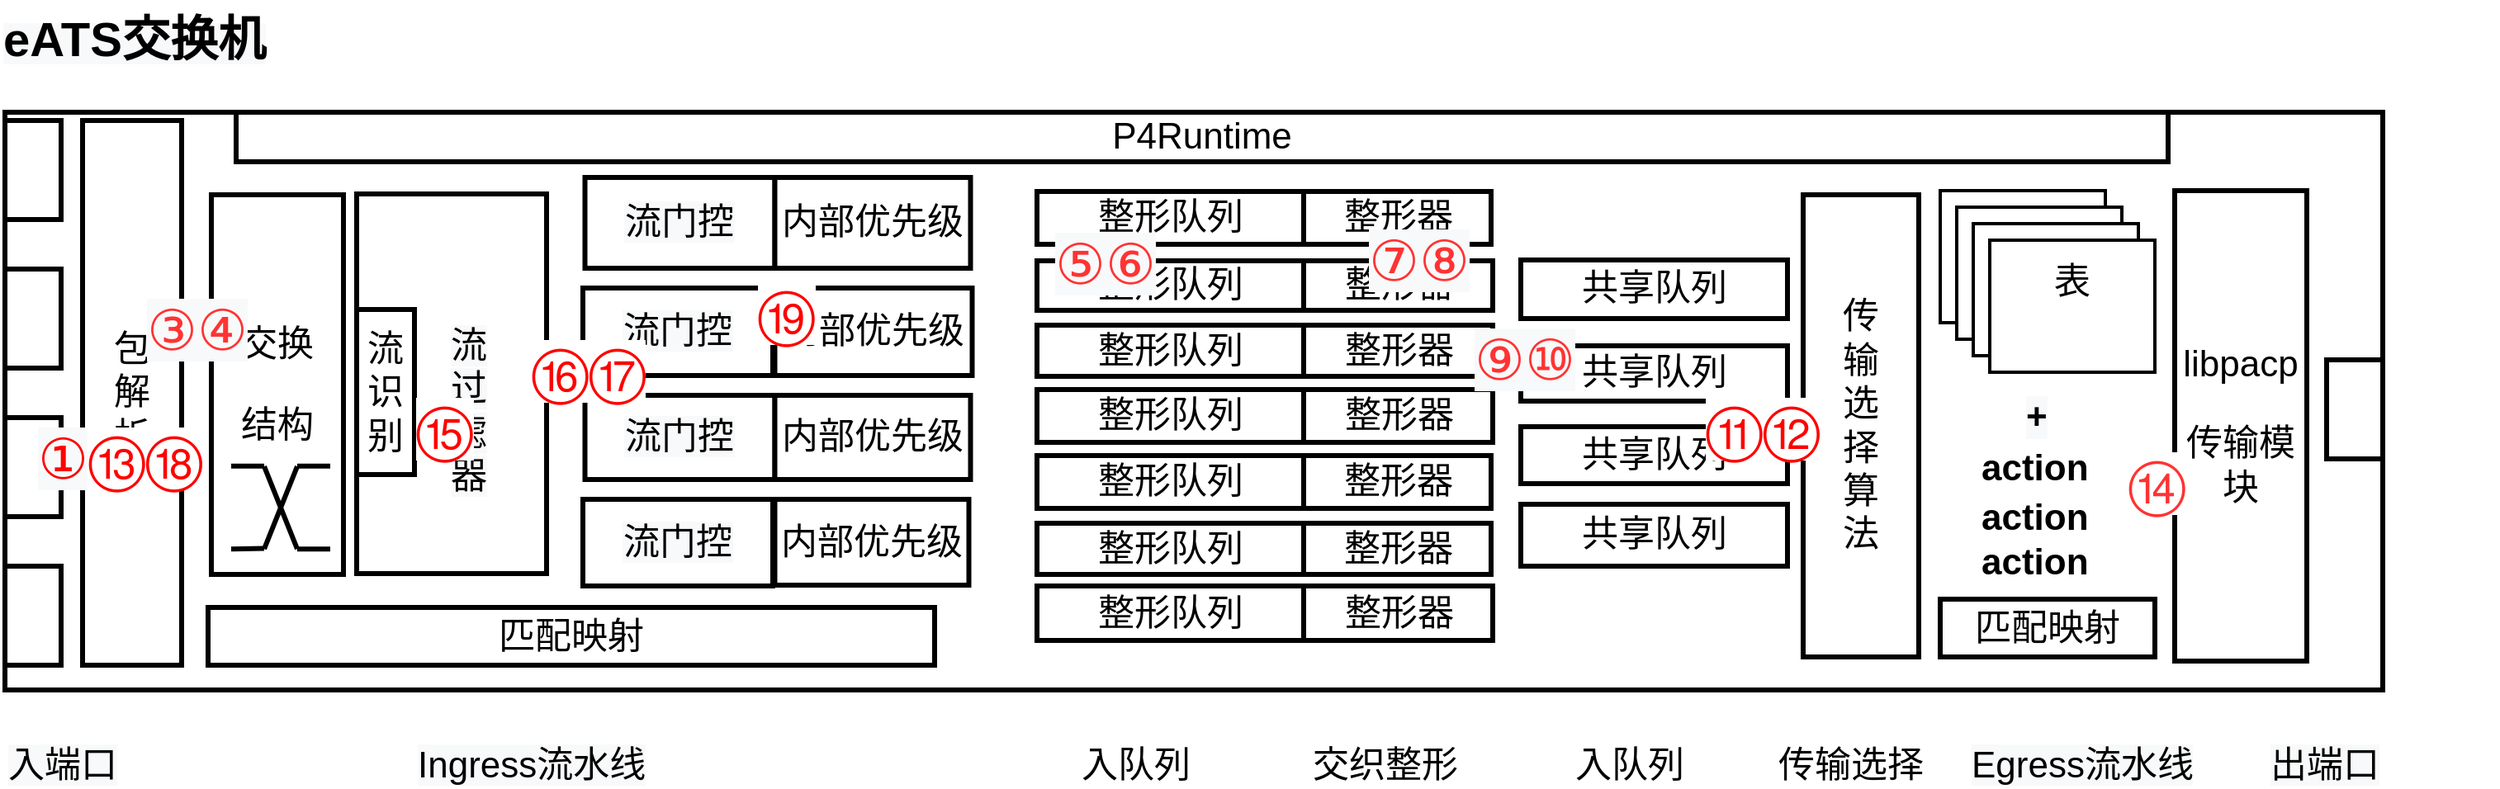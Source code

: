 <mxfile version="14.5.8" type="github">
  <diagram id="jsuLJmR5rs4o9LqcIK-_" name="Page-1">
    <mxGraphModel dx="3562" dy="1863" grid="0" gridSize="10" guides="1" tooltips="1" connect="1" arrows="1" fold="1" page="0" pageScale="1" pageWidth="827" pageHeight="1169" math="0" shadow="0">
      <root>
        <mxCell id="0" />
        <mxCell id="1" parent="0" />
        <mxCell id="bB83kMoUPnMA0FJFA4Ef-15" value="&lt;span style=&quot;color: rgb(0, 0, 0); font-family: helvetica; font-size: 22px; font-style: normal; font-weight: 400; letter-spacing: normal; text-align: center; text-indent: 0px; text-transform: none; word-spacing: 0px; background-color: rgb(248, 249, 250); display: inline; float: none;&quot;&gt;Ingress流水线&lt;/span&gt;" style="text;whiteSpace=wrap;html=1;fontSize=22;" parent="1" vertex="1">
          <mxGeometry x="-1576" y="-596" width="187" height="30" as="geometry" />
        </mxCell>
        <mxCell id="bB83kMoUPnMA0FJFA4Ef-22" value="&lt;span style=&quot;color: rgb(0, 0, 0); font-family: helvetica; font-size: 22px; font-style: normal; font-weight: 400; letter-spacing: normal; text-align: center; text-indent: 0px; text-transform: none; word-spacing: 0px; background-color: rgb(248, 249, 250); display: inline; float: none;&quot;&gt;Egress流水线&lt;/span&gt;" style="text;whiteSpace=wrap;html=1;fontSize=22;" parent="1" vertex="1">
          <mxGeometry x="-635" y="-596" width="140" height="30" as="geometry" />
        </mxCell>
        <mxCell id="bB83kMoUPnMA0FJFA4Ef-47" value="&lt;div style=&quot;text-align: center; font-size: 22px;&quot;&gt;&lt;span style=&quot;font-size: 22px;&quot;&gt;&lt;font face=&quot;helvetica&quot; style=&quot;font-size: 22px;&quot;&gt;交织整形&lt;/font&gt;&lt;/span&gt;&lt;/div&gt;" style="text;whiteSpace=wrap;html=1;fontSize=22;" parent="1" vertex="1">
          <mxGeometry x="-1034" y="-596" width="140" height="30" as="geometry" />
        </mxCell>
        <mxCell id="bB83kMoUPnMA0FJFA4Ef-48" value="&lt;div style=&quot;text-align: center; font-size: 22px;&quot;&gt;&lt;span style=&quot;font-size: 22px;&quot;&gt;&lt;font face=&quot;helvetica&quot; style=&quot;font-size: 22px;&quot;&gt;入队列&lt;/font&gt;&lt;/span&gt;&lt;/div&gt;" style="text;whiteSpace=wrap;html=1;fontSize=22;" parent="1" vertex="1">
          <mxGeometry x="-1174" y="-596" width="140" height="30" as="geometry" />
        </mxCell>
        <mxCell id="bB83kMoUPnMA0FJFA4Ef-57" value="&lt;span style=&quot;color: rgb(0, 0, 0); font-family: helvetica; font-size: 22px; font-style: normal; font-weight: 400; letter-spacing: normal; text-align: center; text-indent: 0px; text-transform: none; word-spacing: 0px; background-color: rgb(248, 249, 250); display: inline; float: none;&quot;&gt;入端口&lt;/span&gt;" style="text;whiteSpace=wrap;html=1;fontSize=22;" parent="1" vertex="1">
          <mxGeometry x="-1824" y="-596" width="140" height="30" as="geometry" />
        </mxCell>
        <mxCell id="bB83kMoUPnMA0FJFA4Ef-71" value="&lt;div style=&quot;text-align: center; font-size: 22px;&quot;&gt;&lt;span style=&quot;font-size: 22px;&quot;&gt;&lt;font face=&quot;helvetica&quot; style=&quot;font-size: 22px;&quot;&gt;入队列&lt;/font&gt;&lt;/span&gt;&lt;/div&gt;" style="text;whiteSpace=wrap;html=1;fontSize=22;" parent="1" vertex="1">
          <mxGeometry x="-875" y="-596" width="140" height="30" as="geometry" />
        </mxCell>
        <mxCell id="bB83kMoUPnMA0FJFA4Ef-72" value="&lt;div style=&quot;text-align: center; font-size: 22px;&quot;&gt;&lt;span style=&quot;font-size: 22px;&quot;&gt;&lt;font face=&quot;helvetica&quot; style=&quot;font-size: 22px;&quot;&gt;传输选择&lt;/font&gt;&lt;/span&gt;&lt;/div&gt;" style="text;whiteSpace=wrap;html=1;fontSize=22;" parent="1" vertex="1">
          <mxGeometry x="-752" y="-596" width="140" height="30" as="geometry" />
        </mxCell>
        <mxCell id="ybc6QjxLgUbiF4knrBpF-1" value="" style="rounded=0;whiteSpace=wrap;html=1;strokeWidth=3;fontSize=22;" vertex="1" parent="1">
          <mxGeometry x="-1824" y="-972" width="1440" height="350" as="geometry" />
        </mxCell>
        <mxCell id="ybc6QjxLgUbiF4knrBpF-2" value="" style="rounded=0;whiteSpace=wrap;html=1;strokeWidth=3;fontSize=22;" vertex="1" parent="1">
          <mxGeometry x="-1824" y="-967" width="34" height="60" as="geometry" />
        </mxCell>
        <mxCell id="ybc6QjxLgUbiF4knrBpF-3" value="" style="rounded=0;whiteSpace=wrap;html=1;strokeWidth=3;fontSize=22;" vertex="1" parent="1">
          <mxGeometry x="-1824" y="-877" width="34" height="60" as="geometry" />
        </mxCell>
        <mxCell id="ybc6QjxLgUbiF4knrBpF-4" value="" style="rounded=0;whiteSpace=wrap;html=1;strokeWidth=3;fontSize=22;" vertex="1" parent="1">
          <mxGeometry x="-1824" y="-787" width="34" height="60" as="geometry" />
        </mxCell>
        <mxCell id="ybc6QjxLgUbiF4knrBpF-5" value="" style="rounded=0;whiteSpace=wrap;html=1;strokeWidth=3;fontSize=22;" vertex="1" parent="1">
          <mxGeometry x="-1824" y="-697" width="34" height="60" as="geometry" />
        </mxCell>
        <mxCell id="ybc6QjxLgUbiF4knrBpF-6" value="" style="rounded=0;whiteSpace=wrap;html=1;strokeWidth=3;fontSize=22;" vertex="1" parent="1">
          <mxGeometry x="-418" y="-822" width="34" height="60" as="geometry" />
        </mxCell>
        <mxCell id="ybc6QjxLgUbiF4knrBpF-7" value="&lt;blockquote style=&quot;font-size: 22px;&quot;&gt;&lt;font style=&quot;font-size: 22px;&quot;&gt;包解析&lt;/font&gt;&lt;/blockquote&gt;" style="rounded=0;whiteSpace=wrap;html=1;strokeWidth=3;fontSize=22;" vertex="1" parent="1">
          <mxGeometry x="-1777" y="-967" width="60" height="330" as="geometry" />
        </mxCell>
        <mxCell id="ybc6QjxLgUbiF4knrBpF-8" value="&lt;p style=&quot;font-size: 22px;&quot;&gt;&lt;font style=&quot;font-size: 22px;&quot;&gt;匹配映射&lt;/font&gt;&lt;/p&gt;" style="rounded=0;whiteSpace=wrap;html=1;strokeWidth=3;fontSize=22;" vertex="1" parent="1">
          <mxGeometry x="-1701" y="-672" width="440" height="35" as="geometry" />
        </mxCell>
        <mxCell id="ybc6QjxLgUbiF4knrBpF-9" value="&lt;blockquote style=&quot;font-size: 22px;&quot;&gt;&lt;br style=&quot;font-size: 22px;&quot;&gt;&lt;/blockquote&gt;" style="rounded=0;whiteSpace=wrap;html=1;strokeWidth=3;fontSize=22;" vertex="1" parent="1">
          <mxGeometry x="-1611" y="-922.5" width="115" height="230" as="geometry" />
        </mxCell>
        <mxCell id="ybc6QjxLgUbiF4knrBpF-10" value="&lt;p style=&quot;font-size: 22px;&quot;&gt;&lt;font style=&quot;font-size: 22px;&quot;&gt;P4Runtime&lt;/font&gt;&lt;/p&gt;" style="rounded=0;whiteSpace=wrap;html=1;strokeWidth=3;fontSize=22;" vertex="1" parent="1">
          <mxGeometry x="-1684" y="-972" width="1170" height="30" as="geometry" />
        </mxCell>
        <mxCell id="ybc6QjxLgUbiF4knrBpF-11" value="&lt;blockquote style=&quot;font-size: 22px;&quot;&gt;&lt;br style=&quot;font-size: 22px;&quot;&gt;&lt;/blockquote&gt;" style="rounded=0;whiteSpace=wrap;html=1;strokeWidth=2;fontSize=22;" vertex="1" parent="1">
          <mxGeometry x="-652" y="-924.5" width="100" height="80" as="geometry" />
        </mxCell>
        <mxCell id="ybc6QjxLgUbiF4knrBpF-12" value="&lt;blockquote style=&quot;font-size: 22px;&quot;&gt;&lt;br style=&quot;font-size: 22px;&quot;&gt;&lt;/blockquote&gt;" style="rounded=0;whiteSpace=wrap;html=1;strokeWidth=2;fontSize=22;" vertex="1" parent="1">
          <mxGeometry x="-642" y="-914.5" width="100" height="80" as="geometry" />
        </mxCell>
        <mxCell id="ybc6QjxLgUbiF4knrBpF-13" value="&lt;blockquote style=&quot;font-size: 22px;&quot;&gt;&lt;br style=&quot;font-size: 22px;&quot;&gt;&lt;/blockquote&gt;" style="rounded=0;whiteSpace=wrap;html=1;strokeWidth=2;fontSize=22;" vertex="1" parent="1">
          <mxGeometry x="-632" y="-904.5" width="100" height="80" as="geometry" />
        </mxCell>
        <mxCell id="ybc6QjxLgUbiF4knrBpF-14" value="&lt;blockquote style=&quot;font-size: 22px;&quot;&gt;&lt;br style=&quot;font-size: 22px;&quot;&gt;&lt;/blockquote&gt;" style="rounded=0;whiteSpace=wrap;html=1;strokeWidth=2;fontSize=22;" vertex="1" parent="1">
          <mxGeometry x="-622" y="-894.5" width="100" height="80" as="geometry" />
        </mxCell>
        <mxCell id="ybc6QjxLgUbiF4knrBpF-15" value="&lt;font style=&quot;font-size: 22px;&quot;&gt;表&lt;/font&gt;" style="text;html=1;strokeColor=none;fillColor=none;align=center;verticalAlign=middle;whiteSpace=wrap;rounded=0;fontSize=22;" vertex="1" parent="1">
          <mxGeometry x="-592" y="-879.5" width="40" height="20" as="geometry" />
        </mxCell>
        <mxCell id="ybc6QjxLgUbiF4knrBpF-17" value="&lt;blockquote style=&quot;font-size: 22px;&quot;&gt;&lt;span style=&quot;color: rgb(0, 0, 0); font-family: helvetica; font-size: 22px; font-style: normal; font-weight: 400; letter-spacing: normal; text-align: center; text-indent: 0px; text-transform: none; word-spacing: 0px; background-color: rgb(248, 249, 250); display: inline; float: none;&quot;&gt;流过滤器&lt;/span&gt;&lt;/blockquote&gt;" style="text;whiteSpace=wrap;html=1;fontSize=22;" vertex="1" parent="1">
          <mxGeometry x="-1596" y="-872.5" width="110" height="150" as="geometry" />
        </mxCell>
        <mxCell id="ybc6QjxLgUbiF4knrBpF-18" value="&lt;blockquote style=&quot;font-size: 22px;&quot;&gt;&lt;font style=&quot;font-size: 22px;&quot;&gt;流识别&lt;/font&gt;&lt;/blockquote&gt;" style="rounded=0;whiteSpace=wrap;html=1;strokeWidth=3;rotation=0;fontSize=22;" vertex="1" parent="1">
          <mxGeometry x="-1611" y="-852.5" width="35" height="100" as="geometry" />
        </mxCell>
        <mxCell id="ybc6QjxLgUbiF4knrBpF-19" value="&lt;p style=&quot;font-size: 22px;&quot;&gt;整形队列&lt;/p&gt;" style="rounded=0;whiteSpace=wrap;html=1;strokeWidth=3;fontSize=22;" vertex="1" parent="1">
          <mxGeometry x="-1199" y="-924" width="161.5" height="32" as="geometry" />
        </mxCell>
        <mxCell id="ybc6QjxLgUbiF4knrBpF-20" value="&lt;p style=&quot;font-size: 22px;&quot;&gt;整形队列&lt;/p&gt;" style="rounded=0;whiteSpace=wrap;html=1;strokeWidth=3;fontSize=22;" vertex="1" parent="1">
          <mxGeometry x="-1199" y="-882" width="161.5" height="30" as="geometry" />
        </mxCell>
        <mxCell id="ybc6QjxLgUbiF4knrBpF-21" value="&lt;p style=&quot;font-size: 22px;&quot;&gt;整形队列&lt;/p&gt;" style="rounded=0;whiteSpace=wrap;html=1;strokeWidth=3;fontSize=22;" vertex="1" parent="1">
          <mxGeometry x="-1199" y="-843" width="161.5" height="31" as="geometry" />
        </mxCell>
        <mxCell id="ybc6QjxLgUbiF4knrBpF-22" value="&lt;p style=&quot;font-size: 22px;&quot;&gt;整形队列&lt;/p&gt;" style="rounded=0;whiteSpace=wrap;html=1;strokeWidth=3;fontSize=22;" vertex="1" parent="1">
          <mxGeometry x="-1199" y="-804" width="161.5" height="32" as="geometry" />
        </mxCell>
        <mxCell id="ybc6QjxLgUbiF4knrBpF-23" value="&lt;p style=&quot;font-size: 22px;&quot;&gt;整形队列&lt;/p&gt;" style="rounded=0;whiteSpace=wrap;html=1;strokeWidth=3;fontSize=22;" vertex="1" parent="1">
          <mxGeometry x="-1199" y="-764" width="161.5" height="32" as="geometry" />
        </mxCell>
        <mxCell id="ybc6QjxLgUbiF4knrBpF-24" value="&lt;p style=&quot;font-size: 22px;&quot;&gt;整形队列&lt;/p&gt;" style="rounded=0;whiteSpace=wrap;html=1;strokeWidth=3;fontSize=22;" vertex="1" parent="1">
          <mxGeometry x="-1199" y="-723" width="161.5" height="31" as="geometry" />
        </mxCell>
        <mxCell id="ybc6QjxLgUbiF4knrBpF-25" value="&lt;p style=&quot;font-size: 22px;&quot;&gt;整形队列&lt;/p&gt;" style="rounded=0;whiteSpace=wrap;html=1;strokeWidth=3;fontSize=22;" vertex="1" parent="1">
          <mxGeometry x="-1199" y="-685" width="161.5" height="33" as="geometry" />
        </mxCell>
        <mxCell id="ybc6QjxLgUbiF4knrBpF-26" value="&lt;p style=&quot;font-size: 22px;&quot;&gt;整形器&lt;/p&gt;" style="rounded=0;whiteSpace=wrap;html=1;strokeWidth=3;fontSize=22;" vertex="1" parent="1">
          <mxGeometry x="-1037.5" y="-924" width="113.5" height="32" as="geometry" />
        </mxCell>
        <mxCell id="ybc6QjxLgUbiF4knrBpF-27" value="&lt;p style=&quot;font-size: 22px;&quot;&gt;整形器&lt;br style=&quot;font-size: 22px;&quot;&gt;&lt;/p&gt;" style="rounded=0;whiteSpace=wrap;html=1;strokeWidth=3;fontSize=22;" vertex="1" parent="1">
          <mxGeometry x="-1037.5" y="-882" width="114.5" height="30" as="geometry" />
        </mxCell>
        <mxCell id="ybc6QjxLgUbiF4knrBpF-28" value="&lt;p style=&quot;font-size: 22px;&quot;&gt;整形器&lt;br style=&quot;font-size: 22px;&quot;&gt;&lt;/p&gt;" style="rounded=0;whiteSpace=wrap;html=1;strokeWidth=3;fontSize=22;" vertex="1" parent="1">
          <mxGeometry x="-1037.5" y="-843" width="114.5" height="31" as="geometry" />
        </mxCell>
        <mxCell id="ybc6QjxLgUbiF4knrBpF-29" value="&lt;p style=&quot;font-size: 22px;&quot;&gt;整形器&lt;br style=&quot;font-size: 22px;&quot;&gt;&lt;/p&gt;" style="rounded=0;whiteSpace=wrap;html=1;strokeWidth=3;fontSize=22;" vertex="1" parent="1">
          <mxGeometry x="-1037.5" y="-804" width="114.5" height="32" as="geometry" />
        </mxCell>
        <mxCell id="ybc6QjxLgUbiF4knrBpF-30" value="&lt;p style=&quot;font-size: 22px;&quot;&gt;整形器&lt;br style=&quot;font-size: 22px;&quot;&gt;&lt;/p&gt;" style="rounded=0;whiteSpace=wrap;html=1;strokeWidth=3;fontSize=22;" vertex="1" parent="1">
          <mxGeometry x="-1037.5" y="-764" width="113.5" height="32" as="geometry" />
        </mxCell>
        <mxCell id="ybc6QjxLgUbiF4knrBpF-31" value="&lt;p style=&quot;font-size: 22px;&quot;&gt;整形器&lt;br style=&quot;font-size: 22px;&quot;&gt;&lt;/p&gt;" style="rounded=0;whiteSpace=wrap;html=1;strokeWidth=3;fontSize=22;" vertex="1" parent="1">
          <mxGeometry x="-1037.5" y="-723" width="113.5" height="31" as="geometry" />
        </mxCell>
        <mxCell id="ybc6QjxLgUbiF4knrBpF-32" value="&lt;p style=&quot;font-size: 22px;&quot;&gt;整形器&lt;br style=&quot;font-size: 22px;&quot;&gt;&lt;/p&gt;" style="rounded=0;whiteSpace=wrap;html=1;strokeWidth=3;fontSize=22;" vertex="1" parent="1">
          <mxGeometry x="-1037.5" y="-685" width="114.5" height="33" as="geometry" />
        </mxCell>
        <mxCell id="ybc6QjxLgUbiF4knrBpF-33" value="&#xa;&#xa;&lt;span style=&quot;color: rgb(0, 0, 0); font-family: helvetica; font-size: 22px; font-style: normal; font-weight: 400; letter-spacing: normal; text-align: center; text-indent: 0px; text-transform: none; word-spacing: 0px; background-color: rgb(248, 249, 250); display: inline; float: none;&quot;&gt;流门控&lt;/span&gt;&#xa;&#xa;" style="rounded=0;whiteSpace=wrap;html=1;strokeWidth=3;fontStyle=1;fontSize=22;" vertex="1" parent="1">
          <mxGeometry x="-1472.75" y="-932.5" width="115" height="55" as="geometry" />
        </mxCell>
        <mxCell id="ybc6QjxLgUbiF4knrBpF-34" value="&#xa;&#xa;&lt;span style=&quot;color: rgb(0, 0, 0); font-family: helvetica; font-size: 22px; font-style: normal; font-weight: 400; letter-spacing: normal; text-align: center; text-indent: 0px; text-transform: none; word-spacing: 0px; background-color: rgb(248, 249, 250); display: inline; float: none;&quot;&gt;流门控&lt;/span&gt;&#xa;&#xa;" style="rounded=0;whiteSpace=wrap;html=1;strokeWidth=3;fontStyle=1;fontSize=22;" vertex="1" parent="1">
          <mxGeometry x="-1474" y="-865.5" width="115" height="53" as="geometry" />
        </mxCell>
        <mxCell id="ybc6QjxLgUbiF4knrBpF-35" value="&#xa;&#xa;&lt;span style=&quot;color: rgb(0, 0, 0); font-family: helvetica; font-size: 22px; font-style: normal; font-weight: 400; letter-spacing: normal; text-align: center; text-indent: 0px; text-transform: none; word-spacing: 0px; background-color: rgb(248, 249, 250); display: inline; float: none;&quot;&gt;流门控&lt;/span&gt;&#xa;&#xa;" style="rounded=0;whiteSpace=wrap;html=1;strokeWidth=3;fontStyle=1;fontSize=22;" vertex="1" parent="1">
          <mxGeometry x="-1472.75" y="-800.5" width="115" height="51" as="geometry" />
        </mxCell>
        <mxCell id="ybc6QjxLgUbiF4knrBpF-36" value="&#xa;&#xa;&lt;span style=&quot;color: rgb(0, 0, 0); font-family: helvetica; font-size: 22px; font-style: normal; font-weight: 400; letter-spacing: normal; text-align: center; text-indent: 0px; text-transform: none; word-spacing: 0px; background-color: rgb(248, 249, 250); display: inline; float: none;&quot;&gt;流门控&lt;/span&gt;&#xa;&#xa;" style="rounded=0;whiteSpace=wrap;html=1;strokeWidth=3;fontStyle=1;fontSize=22;" vertex="1" parent="1">
          <mxGeometry x="-1474" y="-737.5" width="115" height="52.5" as="geometry" />
        </mxCell>
        <mxCell id="ybc6QjxLgUbiF4knrBpF-37" value="&lt;p style=&quot;font-size: 22px&quot;&gt;&lt;font style=&quot;font-size: 22px ; font-weight: normal&quot;&gt;内部优先级&lt;/font&gt;&lt;/p&gt;" style="rounded=0;whiteSpace=wrap;html=1;strokeWidth=3;fontStyle=1;fontSize=22;" vertex="1" parent="1">
          <mxGeometry x="-1357.75" y="-932.5" width="118.5" height="55" as="geometry" />
        </mxCell>
        <mxCell id="ybc6QjxLgUbiF4knrBpF-38" value="&lt;p style=&quot;font-size: 22px&quot;&gt;&lt;font style=&quot;font-size: 22px ; font-weight: normal&quot;&gt;内部优先级&lt;/font&gt;&lt;/p&gt;" style="rounded=0;whiteSpace=wrap;html=1;strokeWidth=3;fontStyle=1;fontSize=22;" vertex="1" parent="1">
          <mxGeometry x="-1357.75" y="-865.5" width="119.5" height="53" as="geometry" />
        </mxCell>
        <mxCell id="ybc6QjxLgUbiF4knrBpF-39" value="&lt;p style=&quot;font-size: 22px&quot;&gt;&lt;font style=&quot;font-size: 22px ; font-weight: normal&quot;&gt;内部优先级&lt;/font&gt;&lt;/p&gt;" style="rounded=0;whiteSpace=wrap;html=1;strokeWidth=3;fontStyle=1;fontSize=22;" vertex="1" parent="1">
          <mxGeometry x="-1357.75" y="-800.5" width="118.5" height="51" as="geometry" />
        </mxCell>
        <mxCell id="ybc6QjxLgUbiF4knrBpF-40" value="&lt;p style=&quot;font-size: 22px&quot;&gt;&lt;font style=&quot;font-size: 22px ; font-weight: normal&quot;&gt;内部优先级&lt;/font&gt;&lt;/p&gt;" style="rounded=0;whiteSpace=wrap;html=1;strokeWidth=3;fontStyle=1;fontSize=22;" vertex="1" parent="1">
          <mxGeometry x="-1357.75" y="-737.5" width="117.5" height="52" as="geometry" />
        </mxCell>
        <mxCell id="ybc6QjxLgUbiF4knrBpF-41" value="&lt;p style=&quot;font-size: 22px;&quot;&gt;&lt;font style=&quot;font-size: 22px;&quot;&gt;交换&lt;/font&gt;&lt;/p&gt;&lt;p style=&quot;font-size: 22px;&quot;&gt;&lt;font style=&quot;font-size: 22px;&quot;&gt;结构&lt;/font&gt;&lt;/p&gt;" style="rounded=0;whiteSpace=wrap;html=1;strokeWidth=3;fontSize=22;" vertex="1" parent="1">
          <mxGeometry x="-1699" y="-922" width="80" height="230" as="geometry" />
        </mxCell>
        <mxCell id="ybc6QjxLgUbiF4knrBpF-42" value="" style="endArrow=none;html=1;strokeWidth=3;fontSize=22;" edge="1" parent="1">
          <mxGeometry width="50" height="50" relative="1" as="geometry">
            <mxPoint x="-1687" y="-757.6" as="sourcePoint" />
            <mxPoint x="-1667" y="-757.6" as="targetPoint" />
          </mxGeometry>
        </mxCell>
        <mxCell id="ybc6QjxLgUbiF4knrBpF-43" value="" style="endArrow=none;html=1;strokeWidth=3;fontSize=22;" edge="1" parent="1">
          <mxGeometry width="50" height="50" relative="1" as="geometry">
            <mxPoint x="-1647" y="-707.41" as="sourcePoint" />
            <mxPoint x="-1627" y="-707.41" as="targetPoint" />
          </mxGeometry>
        </mxCell>
        <mxCell id="ybc6QjxLgUbiF4knrBpF-44" value="" style="endArrow=none;html=1;strokeWidth=3;fontSize=22;" edge="1" parent="1">
          <mxGeometry width="50" height="50" relative="1" as="geometry">
            <mxPoint x="-1687" y="-707.41" as="sourcePoint" />
            <mxPoint x="-1667" y="-707.74" as="targetPoint" />
          </mxGeometry>
        </mxCell>
        <mxCell id="ybc6QjxLgUbiF4knrBpF-45" value="" style="endArrow=none;html=1;strokeWidth=3;fontSize=22;" edge="1" parent="1">
          <mxGeometry width="50" height="50" relative="1" as="geometry">
            <mxPoint x="-1647" y="-757.6" as="sourcePoint" />
            <mxPoint x="-1627" y="-757.6" as="targetPoint" />
          </mxGeometry>
        </mxCell>
        <mxCell id="ybc6QjxLgUbiF4knrBpF-46" value="" style="endArrow=none;html=1;strokeWidth=3;fontSize=22;" edge="1" parent="1">
          <mxGeometry width="50" height="50" relative="1" as="geometry">
            <mxPoint x="-1667" y="-757.41" as="sourcePoint" />
            <mxPoint x="-1647" y="-707.41" as="targetPoint" />
          </mxGeometry>
        </mxCell>
        <mxCell id="ybc6QjxLgUbiF4knrBpF-47" value="" style="endArrow=none;html=1;strokeWidth=3;fontSize=22;" edge="1" parent="1">
          <mxGeometry width="50" height="50" relative="1" as="geometry">
            <mxPoint x="-1667" y="-707.41" as="sourcePoint" />
            <mxPoint x="-1647" y="-757.41" as="targetPoint" />
          </mxGeometry>
        </mxCell>
        <mxCell id="ybc6QjxLgUbiF4knrBpF-48" value="&lt;blockquote style=&quot;font-size: 22px;&quot;&gt;&lt;font style=&quot;font-size: 22px;&quot;&gt;传输选择算法&lt;/font&gt;&lt;/blockquote&gt;" style="rounded=0;whiteSpace=wrap;html=1;strokeWidth=3;fontSize=22;" vertex="1" parent="1">
          <mxGeometry x="-735" y="-922" width="70" height="280" as="geometry" />
        </mxCell>
        <mxCell id="ybc6QjxLgUbiF4knrBpF-49" value="&lt;p style=&quot;font-size: 22px;&quot;&gt;共享队列&lt;/p&gt;" style="rounded=0;whiteSpace=wrap;html=1;strokeWidth=3;fontSize=22;" vertex="1" parent="1">
          <mxGeometry x="-906" y="-882.5" width="161.5" height="35.5" as="geometry" />
        </mxCell>
        <mxCell id="ybc6QjxLgUbiF4knrBpF-50" value="&lt;p style=&quot;font-size: 22px;&quot;&gt;共享队列&lt;/p&gt;" style="rounded=0;whiteSpace=wrap;html=1;strokeWidth=3;fontSize=22;" vertex="1" parent="1">
          <mxGeometry x="-906" y="-830.5" width="161.5" height="33.5" as="geometry" />
        </mxCell>
        <mxCell id="ybc6QjxLgUbiF4knrBpF-51" value="&lt;p style=&quot;font-size: 22px;&quot;&gt;共享队列&lt;/p&gt;" style="rounded=0;whiteSpace=wrap;html=1;strokeWidth=3;fontSize=22;" vertex="1" parent="1">
          <mxGeometry x="-906" y="-781.5" width="161.5" height="34.5" as="geometry" />
        </mxCell>
        <mxCell id="ybc6QjxLgUbiF4knrBpF-52" value="&lt;p style=&quot;font-size: 22px;&quot;&gt;共享队列&lt;/p&gt;" style="rounded=0;whiteSpace=wrap;html=1;strokeWidth=3;fontSize=22;" vertex="1" parent="1">
          <mxGeometry x="-906" y="-734.5" width="161.5" height="37.5" as="geometry" />
        </mxCell>
        <mxCell id="ybc6QjxLgUbiF4knrBpF-53" value="&lt;blockquote style=&quot;font-size: 22px;&quot;&gt;&lt;font style=&quot;font-size: 22px;&quot;&gt;libpacp&lt;/font&gt;&lt;/blockquote&gt;&lt;blockquote style=&quot;font-size: 22px;&quot;&gt;&lt;font style=&quot;font-size: 22px;&quot;&gt;传输模块&lt;/font&gt;&lt;/blockquote&gt;" style="rounded=0;whiteSpace=wrap;html=1;strokeWidth=3;fontSize=22;" vertex="1" parent="1">
          <mxGeometry x="-510" y="-924.5" width="80" height="285" as="geometry" />
        </mxCell>
        <mxCell id="ybc6QjxLgUbiF4knrBpF-54" value="&lt;p style=&quot;font-size: 22px;&quot;&gt;&lt;font style=&quot;font-size: 22px;&quot;&gt;匹配映射&lt;/font&gt;&lt;/p&gt;" style="rounded=0;whiteSpace=wrap;html=1;strokeWidth=3;fontSize=22;" vertex="1" parent="1">
          <mxGeometry x="-652" y="-677" width="130" height="35" as="geometry" />
        </mxCell>
        <mxCell id="ybc6QjxLgUbiF4knrBpF-55" value="&lt;h1 style=&quot;font-size: 22px;&quot;&gt;action&lt;/h1&gt;" style="text;html=1;strokeColor=none;fillColor=none;spacing=5;spacingTop=-20;whiteSpace=wrap;overflow=hidden;rounded=0;dashed=1;fontSize=22;" vertex="1" parent="1">
          <mxGeometry x="-632" y="-774.5" width="90" height="40" as="geometry" />
        </mxCell>
        <mxCell id="ybc6QjxLgUbiF4knrBpF-56" value="&lt;h1 style=&quot;font-size: 22px;&quot;&gt;action&lt;/h1&gt;" style="text;html=1;strokeColor=none;fillColor=none;spacing=5;spacingTop=-20;whiteSpace=wrap;overflow=hidden;rounded=0;dashed=1;fontSize=22;" vertex="1" parent="1">
          <mxGeometry x="-632" y="-744.5" width="90" height="40" as="geometry" />
        </mxCell>
        <mxCell id="ybc6QjxLgUbiF4knrBpF-57" value="&lt;h1 style=&quot;font-size: 22px;&quot;&gt;action&lt;/h1&gt;" style="text;html=1;strokeColor=none;fillColor=none;spacing=5;spacingTop=-20;whiteSpace=wrap;overflow=hidden;rounded=0;dashed=1;fontSize=22;" vertex="1" parent="1">
          <mxGeometry x="-632" y="-717" width="90" height="40" as="geometry" />
        </mxCell>
        <mxCell id="ybc6QjxLgUbiF4knrBpF-58" value="&lt;h1 style=&quot;color: rgb(0, 0, 0); font-family: helvetica; font-style: normal; letter-spacing: normal; text-align: left; text-indent: 0px; text-transform: none; word-spacing: 0px; background-color: rgb(248, 249, 250); font-size: 22px;&quot;&gt;+&lt;/h1&gt;" style="text;whiteSpace=wrap;html=1;fontSize=22;" vertex="1" parent="1">
          <mxGeometry x="-602" y="-822" width="30" height="55" as="geometry" />
        </mxCell>
        <mxCell id="ybc6QjxLgUbiF4knrBpF-60" value="&lt;span style=&quot;color: rgb(0 , 0 , 0) ; font-family: &amp;#34;helvetica&amp;#34; ; font-size: 22px ; font-style: normal ; font-weight: 400 ; letter-spacing: normal ; text-align: center ; text-indent: 0px ; text-transform: none ; word-spacing: 0px ; background-color: rgb(248 , 249 , 250) ; display: inline ; float: none&quot;&gt;出端口&lt;/span&gt;" style="text;whiteSpace=wrap;html=1;fontSize=22;" vertex="1" parent="1">
          <mxGeometry x="-454" y="-596" width="140" height="30" as="geometry" />
        </mxCell>
        <mxCell id="bB83kMoUPnMA0FJFA4Ef-91" value="&lt;span style=&quot;color: rgb(0 , 0 , 0) ; font-family: &amp;#34;helvetica&amp;#34; ; font-style: normal ; letter-spacing: normal ; text-align: center ; text-indent: 0px ; text-transform: none ; word-spacing: 0px ; background-color: rgb(248 , 249 , 250) ; display: inline ; float: none&quot;&gt;&lt;b&gt;&lt;font style=&quot;font-size: 29px&quot;&gt;eATS交换机&lt;/font&gt;&lt;/b&gt;&lt;/span&gt;" style="text;whiteSpace=wrap;html=1;fontSize=22;" parent="1" vertex="1">
          <mxGeometry x="-1827" y="-1040" width="290" height="30" as="geometry" />
        </mxCell>
        <mxCell id="bB83kMoUPnMA0FJFA4Ef-97" value="&lt;span style=&quot;font-family: helvetica; font-style: normal; font-weight: 400; letter-spacing: normal; text-align: center; text-indent: 0px; text-transform: none; word-spacing: 0px; background-color: rgb(248, 249, 250); display: inline; float: none; font-size: 34px;&quot;&gt;&lt;font color=&quot;#ff3333&quot; style=&quot;font-size: 34px;&quot;&gt;⑤⑥&lt;/font&gt;&lt;/span&gt;" style="text;whiteSpace=wrap;html=1;fontSize=34;" parent="1" vertex="1">
          <mxGeometry x="-1190" y="-907" width="30" height="30" as="geometry" />
        </mxCell>
        <mxCell id="bB83kMoUPnMA0FJFA4Ef-98" value="&lt;span style=&quot;font-family: helvetica; font-style: normal; font-weight: 400; letter-spacing: normal; text-align: center; text-indent: 0px; text-transform: none; word-spacing: 0px; background-color: rgb(248, 249, 250); display: inline; float: none; font-size: 34px;&quot;&gt;&lt;font color=&quot;#ff3333&quot; style=&quot;font-size: 34px;&quot;&gt;⑦⑧&lt;/font&gt;&lt;/span&gt;" style="text;whiteSpace=wrap;html=1;fontSize=34;" parent="1" vertex="1">
          <mxGeometry x="-1000" y="-909.5" width="30" height="30" as="geometry" />
        </mxCell>
        <mxCell id="bB83kMoUPnMA0FJFA4Ef-99" value="&lt;span style=&quot;font-family: helvetica; font-style: normal; font-weight: 400; letter-spacing: normal; text-align: center; text-indent: 0px; text-transform: none; word-spacing: 0px; background-color: rgb(248, 249, 250); display: inline; float: none; font-size: 34px;&quot;&gt;&lt;font color=&quot;#ff3333&quot; style=&quot;font-size: 34px;&quot;&gt;⑨⑩&lt;/font&gt;&lt;/span&gt;" style="text;whiteSpace=wrap;html=1;fontSize=34;" parent="1" vertex="1">
          <mxGeometry x="-935.75" y="-849.5" width="30" height="30" as="geometry" />
        </mxCell>
        <mxCell id="bB83kMoUPnMA0FJFA4Ef-100" value="&lt;div style=&quot;text-align: center; font-size: 34px;&quot;&gt;&lt;span style=&quot;font-family: arial, sans-serif; text-align: left; background-color: rgb(255, 255, 255); font-size: 34px;&quot;&gt;&lt;font color=&quot;#ff0000&quot; style=&quot;font-size: 34px;&quot;&gt;⑪⑫&lt;/font&gt;&lt;/span&gt;&lt;br style=&quot;font-size: 34px;&quot;&gt;&lt;/div&gt;" style="text;whiteSpace=wrap;html=1;fontSize=34;" parent="1" vertex="1">
          <mxGeometry x="-795.75" y="-807" width="30" height="30" as="geometry" />
        </mxCell>
        <mxCell id="bB83kMoUPnMA0FJFA4Ef-102" value="&lt;div style=&quot;text-align: center; font-size: 34px;&quot;&gt;&lt;span style=&quot;font-family: arial, sans-serif; text-align: left; background-color: rgb(255, 255, 255); font-size: 34px;&quot;&gt;&lt;font style=&quot;font-size: 34px;&quot; color=&quot;#ff3333&quot;&gt;⑭&lt;/font&gt;&lt;/span&gt;&lt;br style=&quot;font-size: 34px;&quot;&gt;&lt;/div&gt;" style="text;whiteSpace=wrap;html=1;fontSize=34;" parent="1" vertex="1">
          <mxGeometry x="-540" y="-774.5" width="30" height="30" as="geometry" />
        </mxCell>
        <mxCell id="bB83kMoUPnMA0FJFA4Ef-105" value="&lt;div style=&quot;text-align: center; font-size: 34px;&quot;&gt;&lt;span style=&quot;font-family: arial, sans-serif; text-align: left; background-color: rgb(255, 255, 255); font-size: 34px;&quot;&gt;&lt;font style=&quot;font-size: 34px;&quot; color=&quot;#ff0000&quot;&gt;⑯⑰&lt;/font&gt;&lt;/span&gt;&lt;br style=&quot;font-size: 34px;&quot;&gt;&lt;/div&gt;" style="text;whiteSpace=wrap;html=1;fontSize=34;" parent="1" vertex="1">
          <mxGeometry x="-1507.5" y="-842" width="30" height="30" as="geometry" />
        </mxCell>
        <mxCell id="bB83kMoUPnMA0FJFA4Ef-107" value="&lt;div style=&quot;text-align: center; font-size: 34px;&quot;&gt;&lt;span style=&quot;font-family: arial, sans-serif; text-align: left; background-color: rgb(255, 255, 255); font-size: 34px;&quot;&gt;&lt;font style=&quot;font-size: 34px;&quot; color=&quot;#ff0000&quot;&gt;⑲&lt;/font&gt;&lt;/span&gt;&lt;br style=&quot;font-size: 34px;&quot;&gt;&lt;/div&gt;" style="text;whiteSpace=wrap;html=1;fontSize=34;" parent="1" vertex="1">
          <mxGeometry x="-1370" y="-877" width="30" height="30" as="geometry" />
        </mxCell>
        <mxCell id="bB83kMoUPnMA0FJFA4Ef-110" value="&lt;div style=&quot;text-align: center; font-size: 34px;&quot;&gt;&lt;span style=&quot;font-family: arial, sans-serif; text-align: left; background-color: rgb(255, 255, 255); font-size: 34px;&quot;&gt;&lt;font color=&quot;#ff0000&quot; style=&quot;font-size: 34px;&quot;&gt;⑮&lt;/font&gt;&lt;/span&gt;&lt;br style=&quot;font-size: 34px;&quot;&gt;&lt;/div&gt;" style="text;whiteSpace=wrap;html=1;fontSize=34;" parent="1" vertex="1">
          <mxGeometry x="-1577.5" y="-807" width="30" height="30" as="geometry" />
        </mxCell>
        <mxCell id="ybc6QjxLgUbiF4knrBpF-67" value="&lt;font style=&quot;font-size: 34px;&quot; color=&quot;#ff0000&quot;&gt;&lt;font style=&quot;font-size: 34px;&quot;&gt;&lt;span style=&quot;font-family: helvetica; font-style: normal; font-weight: 400; letter-spacing: normal; text-align: center; text-indent: 0px; text-transform: none; word-spacing: 0px; background-color: rgb(248, 249, 250); display: inline; float: none; font-size: 34px;&quot;&gt;①&lt;/span&gt;&lt;span style=&quot;font-family: arial, sans-serif; background-color: rgb(255, 255, 255); font-size: 34px;&quot;&gt;⑬&lt;/span&gt;&lt;/font&gt;&lt;span style=&quot;font-family: arial, sans-serif; background-color: rgb(255, 255, 255); font-size: 34px;&quot;&gt;⑱&lt;/span&gt;&lt;/font&gt;" style="text;whiteSpace=wrap;html=1;fontSize=34;" vertex="1" parent="1">
          <mxGeometry x="-1806" y="-789.5" width="30" height="30" as="geometry" />
        </mxCell>
        <mxCell id="ybc6QjxLgUbiF4knrBpF-68" value="&lt;span style=&quot;font-family: helvetica; font-style: normal; font-weight: 400; letter-spacing: normal; text-align: center; text-indent: 0px; text-transform: none; word-spacing: 0px; background-color: rgb(248, 249, 250); display: inline; float: none; font-size: 34px;&quot;&gt;&lt;font color=&quot;#ff3333&quot; style=&quot;font-size: 34px;&quot;&gt;③④&lt;/font&gt;&lt;/span&gt;" style="text;whiteSpace=wrap;html=1;fontSize=34;" vertex="1" parent="1">
          <mxGeometry x="-1740" y="-867" width="30" height="30" as="geometry" />
        </mxCell>
      </root>
    </mxGraphModel>
  </diagram>
</mxfile>
